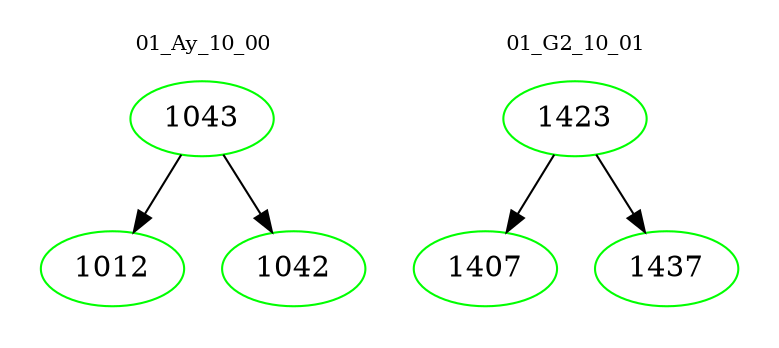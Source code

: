digraph{
subgraph cluster_0 {
color = white
label = "01_Ay_10_00";
fontsize=10;
T0_1043 [label="1043", color="green"]
T0_1043 -> T0_1012 [color="black"]
T0_1012 [label="1012", color="green"]
T0_1043 -> T0_1042 [color="black"]
T0_1042 [label="1042", color="green"]
}
subgraph cluster_1 {
color = white
label = "01_G2_10_01";
fontsize=10;
T1_1423 [label="1423", color="green"]
T1_1423 -> T1_1407 [color="black"]
T1_1407 [label="1407", color="green"]
T1_1423 -> T1_1437 [color="black"]
T1_1437 [label="1437", color="green"]
}
}
